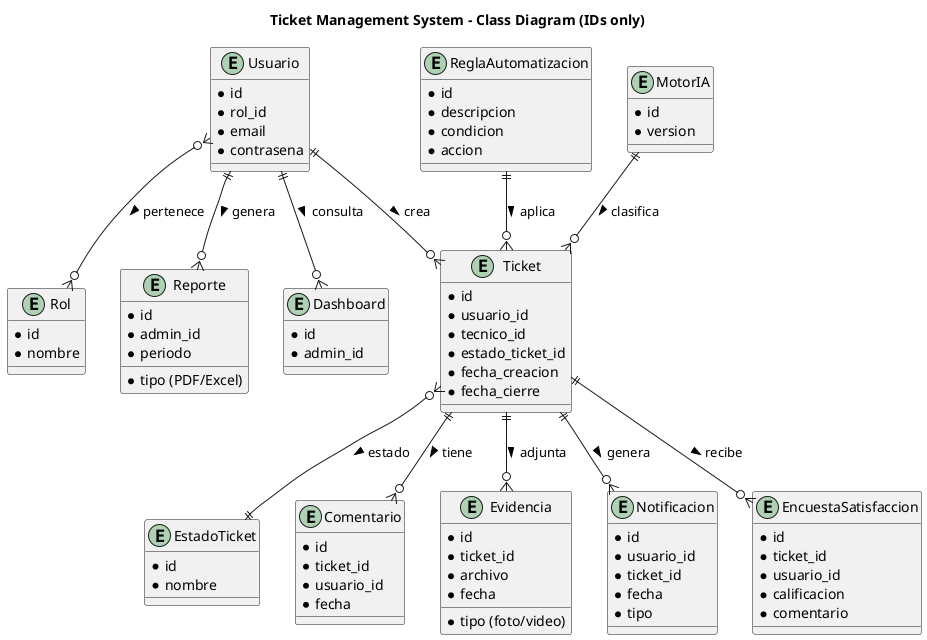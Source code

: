 @startuml
title Ticket Management System - Class Diagram (IDs only)

' ==== ENTIDADES BASE ====
entity Usuario {
  * id
  * rol_id
  * email
  * contrasena
}

entity Rol {
  * id
  * nombre
}

entity Ticket {
  * id
  * usuario_id
  * tecnico_id
  * estado_ticket_id
  * fecha_creacion
  * fecha_cierre
}

entity EstadoTicket {
  * id
  * nombre
}

entity Comentario {
  * id
  * ticket_id
  * usuario_id
  * fecha
}

entity Evidencia {
  * id
  * ticket_id
  * tipo (foto/video)
  * archivo
  * fecha
}

entity Notificacion {
  * id
  * usuario_id
  * ticket_id
  * fecha
  * tipo
}

entity EncuestaSatisfaccion {
  * id
  * ticket_id
  * usuario_id
  * calificacion
  * comentario
}

' ==== REPORTES Y DASHBOARD ====
entity Reporte {
  * id
  * admin_id
  * tipo (PDF/Excel)
  * periodo
}

entity Dashboard {
  * id
  * admin_id
}

' ==== MODULO DE AUTOMATIZACIÓN E IA ====
entity ReglaAutomatizacion {
  * id
  * descripcion
  * condicion
  * accion
}

entity MotorIA {
  * id
  * version
}

' ==== RELACIONES ====
Usuario }o--o{ Rol : pertenece >
Usuario ||--o{ Ticket : crea >
Ticket }o--|| EstadoTicket : estado >
Ticket ||--o{ Comentario : tiene >
Ticket ||--o{ Evidencia : adjunta >
Ticket ||--o{ Notificacion : genera >
Ticket ||--o{ EncuestaSatisfaccion : recibe >
Usuario ||--o{ Reporte : genera >
Usuario ||--o{ Dashboard : consulta >
MotorIA ||--o{ Ticket : clasifica >
ReglaAutomatizacion ||--o{ Ticket : aplica >

@enduml
